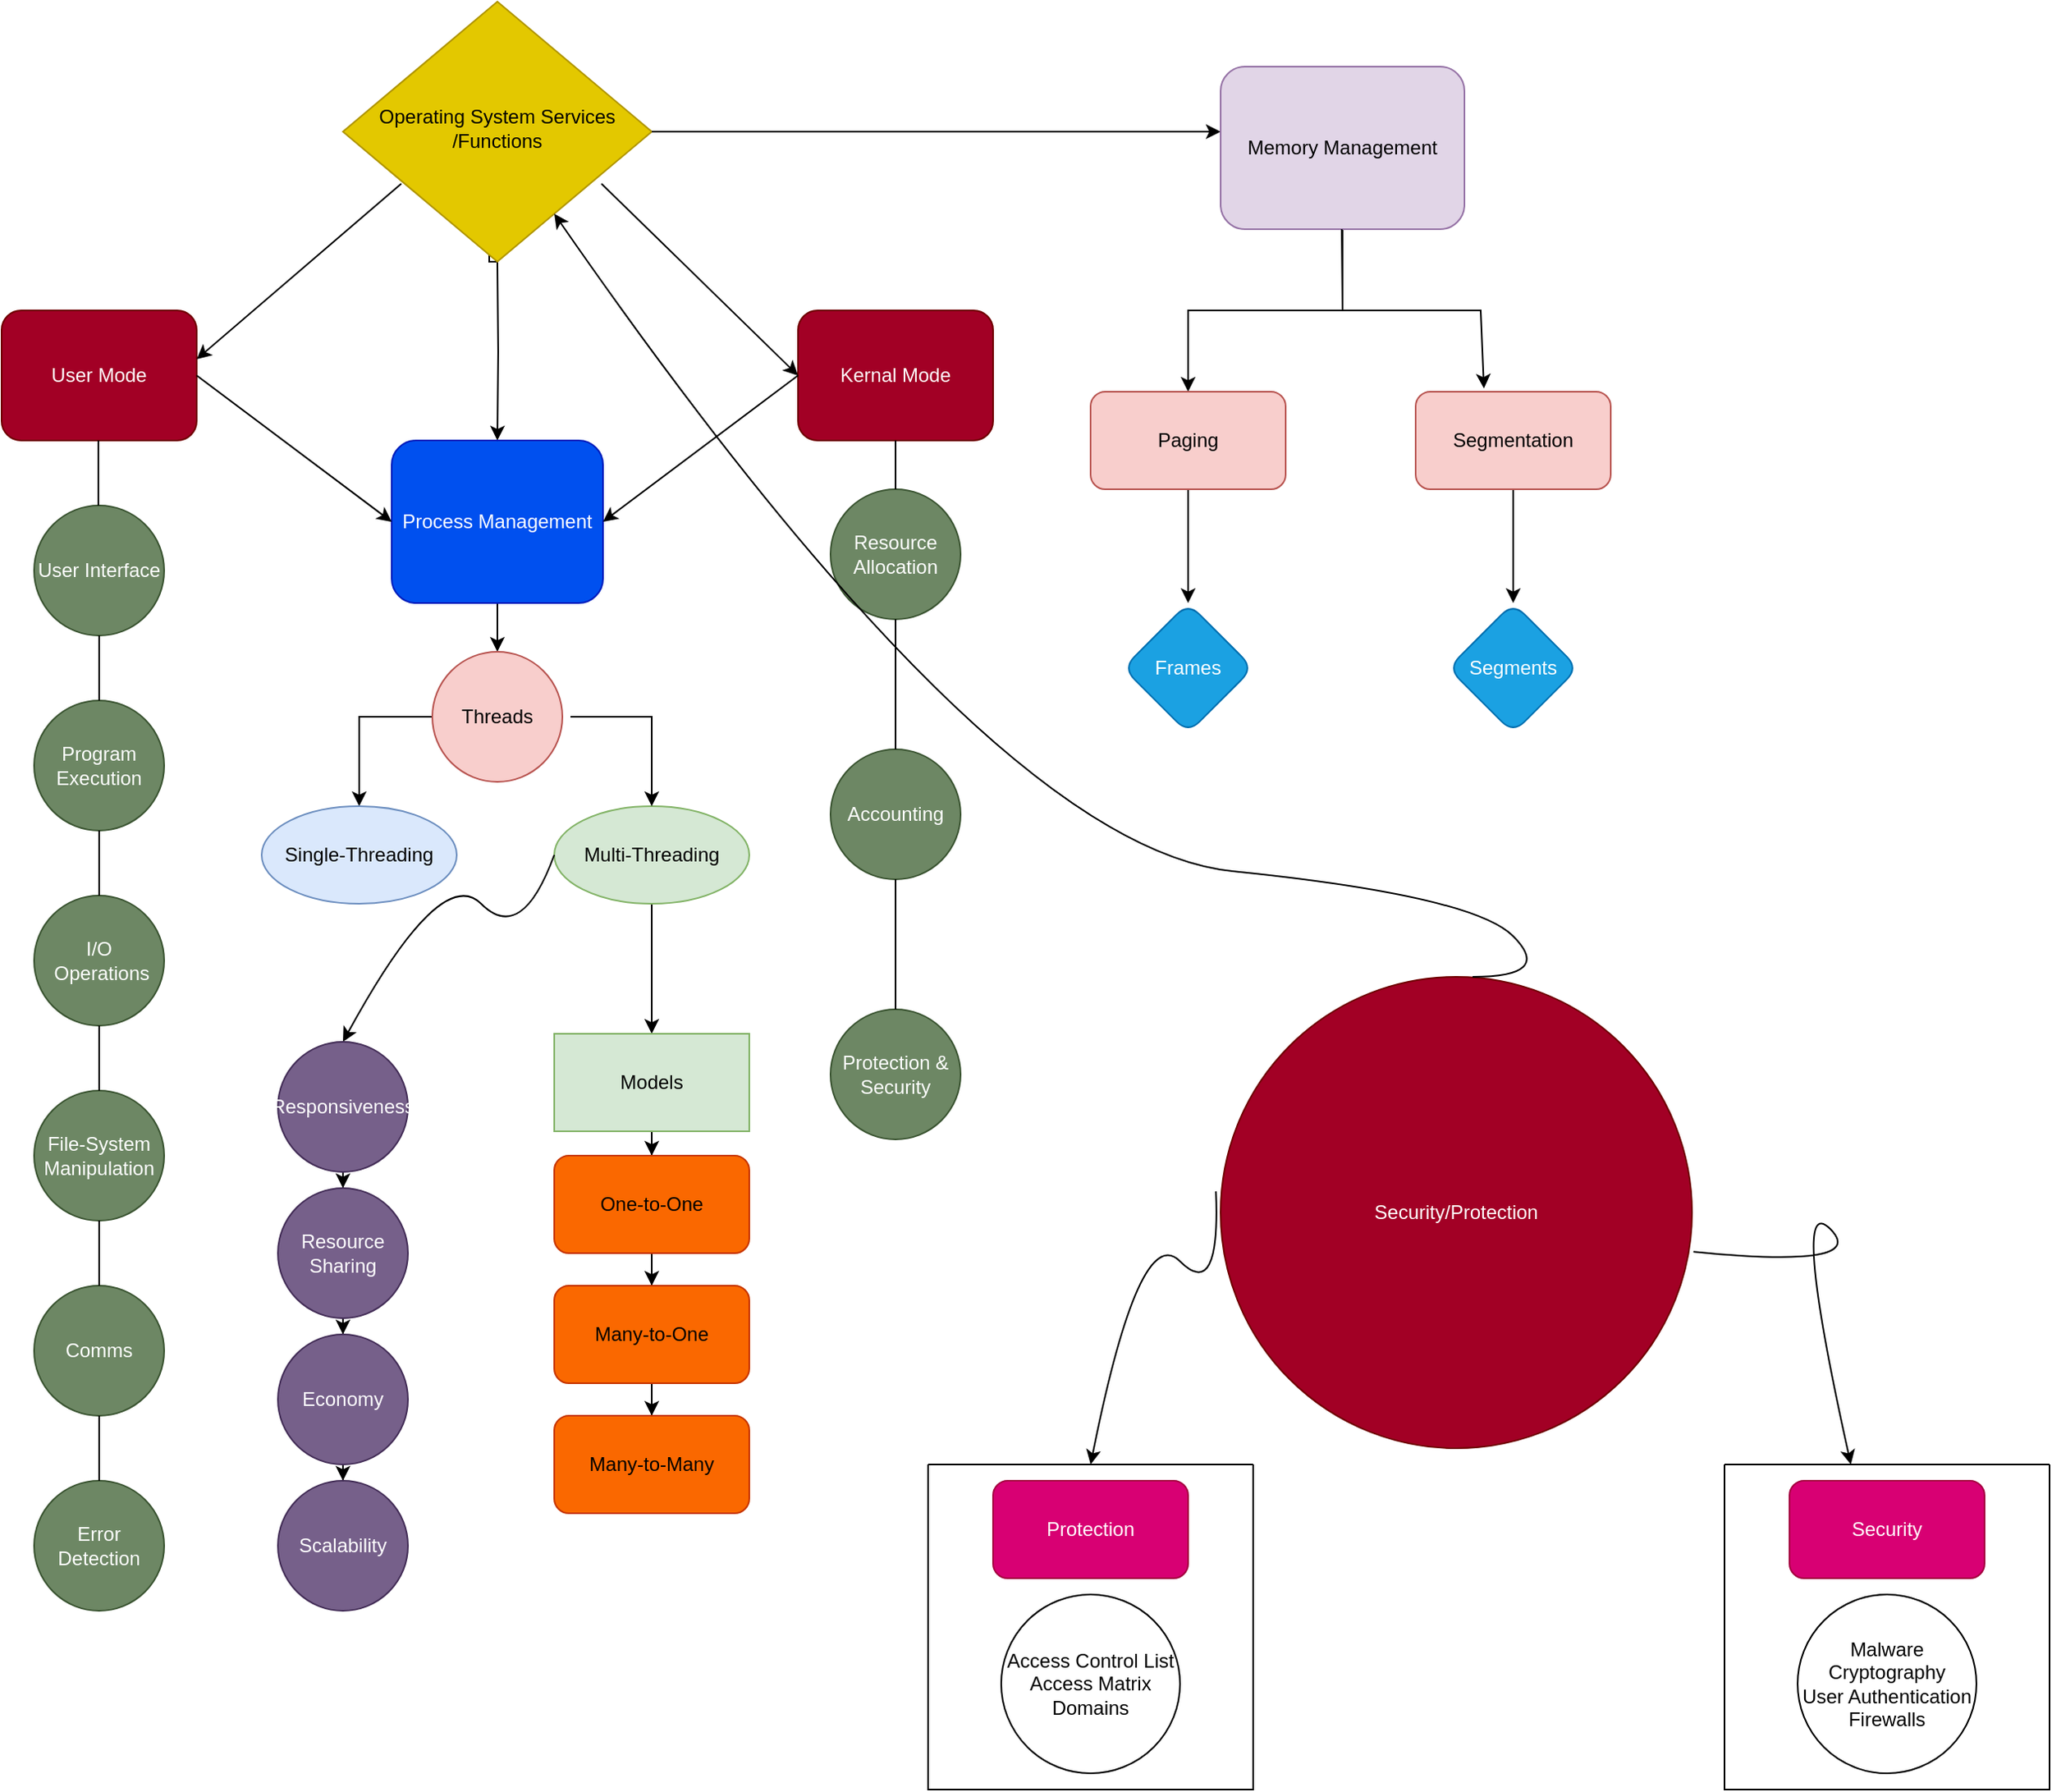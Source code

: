 <mxfile version="20.3.0" type="github">
  <diagram id="C5RBs43oDa-KdzZeNtuy" name="Page-1">
    <mxGraphModel dx="2253" dy="825" grid="1" gridSize="10" guides="1" tooltips="1" connect="1" arrows="1" fold="1" page="1" pageScale="1" pageWidth="827" pageHeight="1169" math="0" shadow="0">
      <root>
        <mxCell id="WIyWlLk6GJQsqaUBKTNV-0" />
        <mxCell id="WIyWlLk6GJQsqaUBKTNV-1" parent="WIyWlLk6GJQsqaUBKTNV-0" />
        <mxCell id="WIyWlLk6GJQsqaUBKTNV-3" value="User Mode" style="rounded=1;whiteSpace=wrap;html=1;fontSize=12;glass=0;strokeWidth=1;shadow=0;fillColor=#a20025;fontColor=#ffffff;strokeColor=#6F0000;" parent="WIyWlLk6GJQsqaUBKTNV-1" vertex="1">
          <mxGeometry x="-670" y="190" width="120" height="80" as="geometry" />
        </mxCell>
        <mxCell id="k30MbdK0GKUEoN4V7Dfp-36" style="edgeStyle=orthogonalEdgeStyle;rounded=0;orthogonalLoop=1;jettySize=auto;html=1;exitX=0.5;exitY=1;exitDx=0;exitDy=0;" parent="WIyWlLk6GJQsqaUBKTNV-1" edge="1">
          <mxGeometry relative="1" as="geometry">
            <mxPoint x="-370" y="140" as="targetPoint" />
            <mxPoint x="-365" y="160" as="sourcePoint" />
          </mxGeometry>
        </mxCell>
        <mxCell id="k30MbdK0GKUEoN4V7Dfp-39" value="" style="edgeStyle=orthogonalEdgeStyle;rounded=0;orthogonalLoop=1;jettySize=auto;html=1;" parent="WIyWlLk6GJQsqaUBKTNV-1" target="k30MbdK0GKUEoN4V7Dfp-38" edge="1">
          <mxGeometry relative="1" as="geometry">
            <mxPoint x="-365" y="160" as="sourcePoint" />
          </mxGeometry>
        </mxCell>
        <mxCell id="WIyWlLk6GJQsqaUBKTNV-10" value="Operating System Services&lt;br&gt;/Functions" style="rhombus;whiteSpace=wrap;html=1;shadow=0;fontFamily=Helvetica;fontSize=12;align=center;strokeWidth=1;spacing=6;spacingTop=-4;fillColor=#e3c800;fontColor=#000000;strokeColor=#B09500;" parent="WIyWlLk6GJQsqaUBKTNV-1" vertex="1">
          <mxGeometry x="-460" width="190" height="160" as="geometry" />
        </mxCell>
        <mxCell id="k30MbdK0GKUEoN4V7Dfp-0" value="" style="endArrow=classic;html=1;rounded=0;exitX=0.189;exitY=0.7;exitDx=0;exitDy=0;exitPerimeter=0;" parent="WIyWlLk6GJQsqaUBKTNV-1" edge="1">
          <mxGeometry width="50" height="50" relative="1" as="geometry">
            <mxPoint x="-424.09" y="112" as="sourcePoint" />
            <mxPoint x="-550" y="220" as="targetPoint" />
            <Array as="points" />
          </mxGeometry>
        </mxCell>
        <mxCell id="k30MbdK0GKUEoN4V7Dfp-1" value="Kernal Mode" style="rounded=1;whiteSpace=wrap;html=1;fillColor=#a20025;fontColor=#ffffff;strokeColor=#6F0000;" parent="WIyWlLk6GJQsqaUBKTNV-1" vertex="1">
          <mxGeometry x="-180" y="190" width="120" height="80" as="geometry" />
        </mxCell>
        <mxCell id="k30MbdK0GKUEoN4V7Dfp-2" value="" style="endArrow=classic;html=1;rounded=0;exitX=0.837;exitY=0.7;exitDx=0;exitDy=0;entryX=0;entryY=0.5;entryDx=0;entryDy=0;exitPerimeter=0;" parent="WIyWlLk6GJQsqaUBKTNV-1" target="k30MbdK0GKUEoN4V7Dfp-1" edge="1">
          <mxGeometry width="50" height="50" relative="1" as="geometry">
            <mxPoint x="-300.97" y="112" as="sourcePoint" />
            <mxPoint x="-40" y="220" as="targetPoint" />
          </mxGeometry>
        </mxCell>
        <mxCell id="k30MbdK0GKUEoN4V7Dfp-3" value="User Interface" style="ellipse;whiteSpace=wrap;html=1;aspect=fixed;fillColor=#6d8764;fontColor=#ffffff;strokeColor=#3A5431;" parent="WIyWlLk6GJQsqaUBKTNV-1" vertex="1">
          <mxGeometry x="-650" y="310" width="80" height="80" as="geometry" />
        </mxCell>
        <mxCell id="k30MbdK0GKUEoN4V7Dfp-4" value="Program Execution" style="ellipse;whiteSpace=wrap;html=1;aspect=fixed;fillColor=#6d8764;fontColor=#ffffff;strokeColor=#3A5431;" parent="WIyWlLk6GJQsqaUBKTNV-1" vertex="1">
          <mxGeometry x="-650" y="430" width="80" height="80" as="geometry" />
        </mxCell>
        <mxCell id="k30MbdK0GKUEoN4V7Dfp-5" value="I/O &amp;nbsp;Operations" style="ellipse;whiteSpace=wrap;html=1;aspect=fixed;fillColor=#6d8764;fontColor=#ffffff;strokeColor=#3A5431;" parent="WIyWlLk6GJQsqaUBKTNV-1" vertex="1">
          <mxGeometry x="-650" y="550" width="80" height="80" as="geometry" />
        </mxCell>
        <mxCell id="k30MbdK0GKUEoN4V7Dfp-6" value="File-System Manipulation" style="ellipse;whiteSpace=wrap;html=1;aspect=fixed;fillColor=#6d8764;fontColor=#ffffff;strokeColor=#3A5431;" parent="WIyWlLk6GJQsqaUBKTNV-1" vertex="1">
          <mxGeometry x="-650" y="670" width="80" height="80" as="geometry" />
        </mxCell>
        <mxCell id="k30MbdK0GKUEoN4V7Dfp-7" value="Comms" style="ellipse;whiteSpace=wrap;html=1;aspect=fixed;fillColor=#6d8764;fontColor=#ffffff;strokeColor=#3A5431;" parent="WIyWlLk6GJQsqaUBKTNV-1" vertex="1">
          <mxGeometry x="-650" y="790" width="80" height="80" as="geometry" />
        </mxCell>
        <mxCell id="k30MbdK0GKUEoN4V7Dfp-8" value="Error Detection" style="ellipse;whiteSpace=wrap;html=1;aspect=fixed;fillColor=#6d8764;fontColor=#ffffff;strokeColor=#3A5431;" parent="WIyWlLk6GJQsqaUBKTNV-1" vertex="1">
          <mxGeometry x="-650" y="910" width="80" height="80" as="geometry" />
        </mxCell>
        <mxCell id="k30MbdK0GKUEoN4V7Dfp-21" value="" style="endArrow=none;html=1;rounded=0;entryX=0.5;entryY=1;entryDx=0;entryDy=0;exitX=0.5;exitY=0;exitDx=0;exitDy=0;" parent="WIyWlLk6GJQsqaUBKTNV-1" edge="1">
          <mxGeometry width="50" height="50" relative="1" as="geometry">
            <mxPoint x="-610.5" y="310" as="sourcePoint" />
            <mxPoint x="-610.5" y="270" as="targetPoint" />
          </mxGeometry>
        </mxCell>
        <mxCell id="k30MbdK0GKUEoN4V7Dfp-23" value="" style="endArrow=none;html=1;rounded=0;entryX=0.5;entryY=1;entryDx=0;entryDy=0;exitX=0.5;exitY=0;exitDx=0;exitDy=0;" parent="WIyWlLk6GJQsqaUBKTNV-1" source="k30MbdK0GKUEoN4V7Dfp-4" target="k30MbdK0GKUEoN4V7Dfp-3" edge="1">
          <mxGeometry width="50" height="50" relative="1" as="geometry">
            <mxPoint x="-600" y="410" as="sourcePoint" />
            <mxPoint x="-600" y="370" as="targetPoint" />
          </mxGeometry>
        </mxCell>
        <mxCell id="k30MbdK0GKUEoN4V7Dfp-26" value="" style="endArrow=none;html=1;rounded=0;" parent="WIyWlLk6GJQsqaUBKTNV-1" source="k30MbdK0GKUEoN4V7Dfp-6" edge="1">
          <mxGeometry width="50" height="50" relative="1" as="geometry">
            <mxPoint x="-660" y="680" as="sourcePoint" />
            <mxPoint x="-610" y="630" as="targetPoint" />
          </mxGeometry>
        </mxCell>
        <mxCell id="k30MbdK0GKUEoN4V7Dfp-27" value="" style="endArrow=none;html=1;rounded=0;exitX=0.5;exitY=0;exitDx=0;exitDy=0;" parent="WIyWlLk6GJQsqaUBKTNV-1" source="k30MbdK0GKUEoN4V7Dfp-7" edge="1">
          <mxGeometry width="50" height="50" relative="1" as="geometry">
            <mxPoint x="-660" y="800" as="sourcePoint" />
            <mxPoint x="-610" y="750" as="targetPoint" />
          </mxGeometry>
        </mxCell>
        <mxCell id="k30MbdK0GKUEoN4V7Dfp-28" value="" style="endArrow=none;html=1;rounded=0;exitX=0.5;exitY=0;exitDx=0;exitDy=0;entryX=0.5;entryY=1;entryDx=0;entryDy=0;" parent="WIyWlLk6GJQsqaUBKTNV-1" source="k30MbdK0GKUEoN4V7Dfp-5" target="k30MbdK0GKUEoN4V7Dfp-4" edge="1">
          <mxGeometry width="50" height="50" relative="1" as="geometry">
            <mxPoint x="-750" y="630" as="sourcePoint" />
            <mxPoint x="-600" y="510" as="targetPoint" />
          </mxGeometry>
        </mxCell>
        <mxCell id="k30MbdK0GKUEoN4V7Dfp-29" value="" style="endArrow=none;html=1;rounded=0;exitX=0.5;exitY=0;exitDx=0;exitDy=0;" parent="WIyWlLk6GJQsqaUBKTNV-1" edge="1">
          <mxGeometry width="50" height="50" relative="1" as="geometry">
            <mxPoint x="-610" y="910" as="sourcePoint" />
            <mxPoint x="-610" y="870" as="targetPoint" />
          </mxGeometry>
        </mxCell>
        <mxCell id="k30MbdK0GKUEoN4V7Dfp-30" value="Resource Allocation" style="ellipse;whiteSpace=wrap;html=1;aspect=fixed;fillColor=#6d8764;fontColor=#ffffff;strokeColor=#3A5431;" parent="WIyWlLk6GJQsqaUBKTNV-1" vertex="1">
          <mxGeometry x="-160" y="300" width="80" height="80" as="geometry" />
        </mxCell>
        <mxCell id="k30MbdK0GKUEoN4V7Dfp-31" value="Accounting" style="ellipse;whiteSpace=wrap;html=1;aspect=fixed;fillColor=#6d8764;fontColor=#ffffff;strokeColor=#3A5431;" parent="WIyWlLk6GJQsqaUBKTNV-1" vertex="1">
          <mxGeometry x="-160" y="460" width="80" height="80" as="geometry" />
        </mxCell>
        <mxCell id="k30MbdK0GKUEoN4V7Dfp-32" value="Protection &amp;amp; Security" style="ellipse;whiteSpace=wrap;html=1;aspect=fixed;fillColor=#6d8764;fontColor=#ffffff;strokeColor=#3A5431;" parent="WIyWlLk6GJQsqaUBKTNV-1" vertex="1">
          <mxGeometry x="-160" y="620" width="80" height="80" as="geometry" />
        </mxCell>
        <mxCell id="k30MbdK0GKUEoN4V7Dfp-33" value="" style="endArrow=none;html=1;rounded=0;entryX=0.5;entryY=1;entryDx=0;entryDy=0;exitX=0.5;exitY=0;exitDx=0;exitDy=0;" parent="WIyWlLk6GJQsqaUBKTNV-1" source="k30MbdK0GKUEoN4V7Dfp-30" target="k30MbdK0GKUEoN4V7Dfp-1" edge="1">
          <mxGeometry width="50" height="50" relative="1" as="geometry">
            <mxPoint x="80" y="230" as="sourcePoint" />
            <mxPoint x="110" y="180" as="targetPoint" />
          </mxGeometry>
        </mxCell>
        <mxCell id="k30MbdK0GKUEoN4V7Dfp-34" value="" style="endArrow=none;html=1;rounded=0;entryX=0.5;entryY=1;entryDx=0;entryDy=0;exitX=0.5;exitY=0;exitDx=0;exitDy=0;" parent="WIyWlLk6GJQsqaUBKTNV-1" source="k30MbdK0GKUEoN4V7Dfp-31" target="k30MbdK0GKUEoN4V7Dfp-30" edge="1">
          <mxGeometry width="50" height="50" relative="1" as="geometry">
            <mxPoint x="-140" y="460" as="sourcePoint" />
            <mxPoint x="-90" y="410" as="targetPoint" />
          </mxGeometry>
        </mxCell>
        <mxCell id="k30MbdK0GKUEoN4V7Dfp-35" value="" style="endArrow=none;html=1;rounded=0;entryX=0.5;entryY=1;entryDx=0;entryDy=0;exitX=0.5;exitY=0;exitDx=0;exitDy=0;" parent="WIyWlLk6GJQsqaUBKTNV-1" target="k30MbdK0GKUEoN4V7Dfp-31" edge="1">
          <mxGeometry width="50" height="50" relative="1" as="geometry">
            <mxPoint x="-120" y="620" as="sourcePoint" />
            <mxPoint x="-90" y="570" as="targetPoint" />
          </mxGeometry>
        </mxCell>
        <mxCell id="k30MbdK0GKUEoN4V7Dfp-44" value="" style="edgeStyle=orthogonalEdgeStyle;rounded=0;orthogonalLoop=1;jettySize=auto;html=1;" parent="WIyWlLk6GJQsqaUBKTNV-1" source="k30MbdK0GKUEoN4V7Dfp-38" target="k30MbdK0GKUEoN4V7Dfp-40" edge="1">
          <mxGeometry relative="1" as="geometry" />
        </mxCell>
        <mxCell id="k30MbdK0GKUEoN4V7Dfp-38" value="Process Management" style="rounded=1;whiteSpace=wrap;html=1;fillColor=#0050ef;fontColor=#ffffff;strokeColor=#001DBC;" parent="WIyWlLk6GJQsqaUBKTNV-1" vertex="1">
          <mxGeometry x="-430" y="270" width="130" height="100" as="geometry" />
        </mxCell>
        <mxCell id="k30MbdK0GKUEoN4V7Dfp-46" value="" style="edgeStyle=orthogonalEdgeStyle;rounded=0;orthogonalLoop=1;jettySize=auto;html=1;exitX=0;exitY=0.5;exitDx=0;exitDy=0;" parent="WIyWlLk6GJQsqaUBKTNV-1" source="k30MbdK0GKUEoN4V7Dfp-40" target="k30MbdK0GKUEoN4V7Dfp-45" edge="1">
          <mxGeometry relative="1" as="geometry">
            <mxPoint x="-450" y="475" as="sourcePoint" />
          </mxGeometry>
        </mxCell>
        <mxCell id="k30MbdK0GKUEoN4V7Dfp-40" value="Threads" style="ellipse;whiteSpace=wrap;html=1;aspect=fixed;fillColor=#f8cecc;strokeColor=#b85450;" parent="WIyWlLk6GJQsqaUBKTNV-1" vertex="1">
          <mxGeometry x="-405" y="400" width="80" height="80" as="geometry" />
        </mxCell>
        <mxCell id="k30MbdK0GKUEoN4V7Dfp-45" value="Single-Threading" style="ellipse;whiteSpace=wrap;html=1;fillColor=#dae8fc;strokeColor=#6c8ebf;" parent="WIyWlLk6GJQsqaUBKTNV-1" vertex="1">
          <mxGeometry x="-510" y="495" width="120" height="60" as="geometry" />
        </mxCell>
        <mxCell id="k30MbdK0GKUEoN4V7Dfp-61" value="" style="edgeStyle=orthogonalEdgeStyle;rounded=0;orthogonalLoop=1;jettySize=auto;html=1;" parent="WIyWlLk6GJQsqaUBKTNV-1" source="k30MbdK0GKUEoN4V7Dfp-47" target="k30MbdK0GKUEoN4V7Dfp-60" edge="1">
          <mxGeometry relative="1" as="geometry" />
        </mxCell>
        <mxCell id="k30MbdK0GKUEoN4V7Dfp-47" value="Multi-Threading" style="ellipse;whiteSpace=wrap;html=1;fillColor=#d5e8d4;strokeColor=#82b366;" parent="WIyWlLk6GJQsqaUBKTNV-1" vertex="1">
          <mxGeometry x="-330" y="495" width="120" height="60" as="geometry" />
        </mxCell>
        <mxCell id="k30MbdK0GKUEoN4V7Dfp-55" value="" style="endArrow=classic;html=1;rounded=0;entryX=0;entryY=0.5;entryDx=0;entryDy=0;" parent="WIyWlLk6GJQsqaUBKTNV-1" target="k30MbdK0GKUEoN4V7Dfp-38" edge="1">
          <mxGeometry width="50" height="50" relative="1" as="geometry">
            <mxPoint x="-550" y="230" as="sourcePoint" />
            <mxPoint x="-500" y="180" as="targetPoint" />
          </mxGeometry>
        </mxCell>
        <mxCell id="k30MbdK0GKUEoN4V7Dfp-56" value="" style="endArrow=classic;html=1;rounded=0;exitX=0;exitY=0.5;exitDx=0;exitDy=0;entryX=1;entryY=0.5;entryDx=0;entryDy=0;" parent="WIyWlLk6GJQsqaUBKTNV-1" source="k30MbdK0GKUEoN4V7Dfp-1" target="k30MbdK0GKUEoN4V7Dfp-38" edge="1">
          <mxGeometry width="50" height="50" relative="1" as="geometry">
            <mxPoint x="-250" y="310" as="sourcePoint" />
            <mxPoint x="-200" y="260" as="targetPoint" />
          </mxGeometry>
        </mxCell>
        <mxCell id="k30MbdK0GKUEoN4V7Dfp-59" value="" style="edgeStyle=orthogonalEdgeStyle;rounded=0;orthogonalLoop=1;jettySize=auto;html=1;entryX=0.5;entryY=0;entryDx=0;entryDy=0;" parent="WIyWlLk6GJQsqaUBKTNV-1" target="k30MbdK0GKUEoN4V7Dfp-47" edge="1">
          <mxGeometry relative="1" as="geometry">
            <mxPoint x="-320" y="440" as="sourcePoint" />
            <mxPoint x="-355" y="495" as="targetPoint" />
            <Array as="points">
              <mxPoint x="-270" y="440" />
            </Array>
          </mxGeometry>
        </mxCell>
        <mxCell id="k30MbdK0GKUEoN4V7Dfp-73" value="" style="edgeStyle=orthogonalEdgeStyle;rounded=0;orthogonalLoop=1;jettySize=auto;html=1;" parent="WIyWlLk6GJQsqaUBKTNV-1" source="k30MbdK0GKUEoN4V7Dfp-60" target="k30MbdK0GKUEoN4V7Dfp-72" edge="1">
          <mxGeometry relative="1" as="geometry" />
        </mxCell>
        <mxCell id="k30MbdK0GKUEoN4V7Dfp-60" value="Models" style="whiteSpace=wrap;html=1;fillColor=#d5e8d4;strokeColor=#82b366;" parent="WIyWlLk6GJQsqaUBKTNV-1" vertex="1">
          <mxGeometry x="-330" y="635" width="120" height="60" as="geometry" />
        </mxCell>
        <mxCell id="k30MbdK0GKUEoN4V7Dfp-63" value="" style="curved=1;endArrow=classic;html=1;rounded=0;exitX=0;exitY=0.5;exitDx=0;exitDy=0;" parent="WIyWlLk6GJQsqaUBKTNV-1" source="k30MbdK0GKUEoN4V7Dfp-47" edge="1">
          <mxGeometry width="50" height="50" relative="1" as="geometry">
            <mxPoint x="-400" y="580" as="sourcePoint" />
            <mxPoint x="-460" y="640" as="targetPoint" />
            <Array as="points">
              <mxPoint x="-350" y="580" />
              <mxPoint x="-400" y="530" />
            </Array>
          </mxGeometry>
        </mxCell>
        <mxCell id="k30MbdK0GKUEoN4V7Dfp-67" value="" style="edgeStyle=orthogonalEdgeStyle;rounded=0;orthogonalLoop=1;jettySize=auto;html=1;" parent="WIyWlLk6GJQsqaUBKTNV-1" source="k30MbdK0GKUEoN4V7Dfp-65" target="k30MbdK0GKUEoN4V7Dfp-66" edge="1">
          <mxGeometry relative="1" as="geometry" />
        </mxCell>
        <mxCell id="k30MbdK0GKUEoN4V7Dfp-65" value="Responsiveness" style="ellipse;whiteSpace=wrap;html=1;aspect=fixed;fillColor=#76608a;fontColor=#ffffff;strokeColor=#432D57;" parent="WIyWlLk6GJQsqaUBKTNV-1" vertex="1">
          <mxGeometry x="-500" y="640" width="80" height="80" as="geometry" />
        </mxCell>
        <mxCell id="k30MbdK0GKUEoN4V7Dfp-69" value="" style="edgeStyle=orthogonalEdgeStyle;rounded=0;orthogonalLoop=1;jettySize=auto;html=1;" parent="WIyWlLk6GJQsqaUBKTNV-1" source="k30MbdK0GKUEoN4V7Dfp-66" target="k30MbdK0GKUEoN4V7Dfp-68" edge="1">
          <mxGeometry relative="1" as="geometry" />
        </mxCell>
        <mxCell id="k30MbdK0GKUEoN4V7Dfp-66" value="Resource Sharing" style="ellipse;whiteSpace=wrap;html=1;aspect=fixed;fillColor=#76608a;fontColor=#ffffff;strokeColor=#432D57;" parent="WIyWlLk6GJQsqaUBKTNV-1" vertex="1">
          <mxGeometry x="-500" y="730" width="80" height="80" as="geometry" />
        </mxCell>
        <mxCell id="k30MbdK0GKUEoN4V7Dfp-71" value="" style="edgeStyle=orthogonalEdgeStyle;rounded=0;orthogonalLoop=1;jettySize=auto;html=1;" parent="WIyWlLk6GJQsqaUBKTNV-1" source="k30MbdK0GKUEoN4V7Dfp-68" target="k30MbdK0GKUEoN4V7Dfp-70" edge="1">
          <mxGeometry relative="1" as="geometry" />
        </mxCell>
        <mxCell id="k30MbdK0GKUEoN4V7Dfp-68" value="Economy" style="ellipse;whiteSpace=wrap;html=1;aspect=fixed;fillColor=#76608a;fontColor=#ffffff;strokeColor=#432D57;" parent="WIyWlLk6GJQsqaUBKTNV-1" vertex="1">
          <mxGeometry x="-500" y="820" width="80" height="80" as="geometry" />
        </mxCell>
        <mxCell id="k30MbdK0GKUEoN4V7Dfp-70" value="Scalability" style="ellipse;whiteSpace=wrap;html=1;aspect=fixed;fillColor=#76608a;fontColor=#ffffff;strokeColor=#432D57;" parent="WIyWlLk6GJQsqaUBKTNV-1" vertex="1">
          <mxGeometry x="-500" y="910" width="80" height="80" as="geometry" />
        </mxCell>
        <mxCell id="k30MbdK0GKUEoN4V7Dfp-75" value="" style="edgeStyle=orthogonalEdgeStyle;rounded=0;orthogonalLoop=1;jettySize=auto;html=1;" parent="WIyWlLk6GJQsqaUBKTNV-1" source="k30MbdK0GKUEoN4V7Dfp-72" target="k30MbdK0GKUEoN4V7Dfp-74" edge="1">
          <mxGeometry relative="1" as="geometry" />
        </mxCell>
        <mxCell id="k30MbdK0GKUEoN4V7Dfp-72" value="One-to-One" style="rounded=1;whiteSpace=wrap;html=1;fillColor=#fa6800;strokeColor=#C73500;fontColor=#000000;" parent="WIyWlLk6GJQsqaUBKTNV-1" vertex="1">
          <mxGeometry x="-330" y="710" width="120" height="60" as="geometry" />
        </mxCell>
        <mxCell id="k30MbdK0GKUEoN4V7Dfp-77" value="" style="edgeStyle=orthogonalEdgeStyle;rounded=0;orthogonalLoop=1;jettySize=auto;html=1;" parent="WIyWlLk6GJQsqaUBKTNV-1" source="k30MbdK0GKUEoN4V7Dfp-74" target="k30MbdK0GKUEoN4V7Dfp-76" edge="1">
          <mxGeometry relative="1" as="geometry" />
        </mxCell>
        <mxCell id="k30MbdK0GKUEoN4V7Dfp-74" value="Many-to-One" style="rounded=1;whiteSpace=wrap;html=1;fillColor=#fa6800;strokeColor=#C73500;fontColor=#000000;" parent="WIyWlLk6GJQsqaUBKTNV-1" vertex="1">
          <mxGeometry x="-330" y="790" width="120" height="60" as="geometry" />
        </mxCell>
        <mxCell id="k30MbdK0GKUEoN4V7Dfp-76" value="Many-to-Many" style="rounded=1;whiteSpace=wrap;html=1;fillColor=#fa6800;strokeColor=#C73500;fontColor=#000000;" parent="WIyWlLk6GJQsqaUBKTNV-1" vertex="1">
          <mxGeometry x="-330" y="870" width="120" height="60" as="geometry" />
        </mxCell>
        <mxCell id="d_QGDKnlbCq9xq2XErnj-0" value="" style="endArrow=classic;html=1;rounded=0;exitX=1;exitY=0.5;exitDx=0;exitDy=0;" parent="WIyWlLk6GJQsqaUBKTNV-1" source="WIyWlLk6GJQsqaUBKTNV-10" edge="1">
          <mxGeometry width="50" height="50" relative="1" as="geometry">
            <mxPoint x="-290" y="110" as="sourcePoint" />
            <mxPoint x="80" y="80" as="targetPoint" />
          </mxGeometry>
        </mxCell>
        <mxCell id="d_QGDKnlbCq9xq2XErnj-3" value="" style="edgeStyle=orthogonalEdgeStyle;rounded=0;orthogonalLoop=1;jettySize=auto;html=1;" parent="WIyWlLk6GJQsqaUBKTNV-1" source="d_QGDKnlbCq9xq2XErnj-1" target="d_QGDKnlbCq9xq2XErnj-2" edge="1">
          <mxGeometry relative="1" as="geometry" />
        </mxCell>
        <mxCell id="d_QGDKnlbCq9xq2XErnj-1" value="Memory Management" style="rounded=1;whiteSpace=wrap;html=1;fillColor=#e1d5e7;strokeColor=#9673a6;" parent="WIyWlLk6GJQsqaUBKTNV-1" vertex="1">
          <mxGeometry x="80" y="40" width="150" height="100" as="geometry" />
        </mxCell>
        <mxCell id="d_QGDKnlbCq9xq2XErnj-10" value="" style="edgeStyle=orthogonalEdgeStyle;rounded=0;orthogonalLoop=1;jettySize=auto;html=1;" parent="WIyWlLk6GJQsqaUBKTNV-1" source="d_QGDKnlbCq9xq2XErnj-2" target="d_QGDKnlbCq9xq2XErnj-9" edge="1">
          <mxGeometry relative="1" as="geometry" />
        </mxCell>
        <mxCell id="d_QGDKnlbCq9xq2XErnj-2" value="Paging" style="whiteSpace=wrap;html=1;rounded=1;fillColor=#f8cecc;strokeColor=#b85450;" parent="WIyWlLk6GJQsqaUBKTNV-1" vertex="1">
          <mxGeometry y="240" width="120" height="60" as="geometry" />
        </mxCell>
        <mxCell id="d_QGDKnlbCq9xq2XErnj-12" value="" style="edgeStyle=orthogonalEdgeStyle;rounded=0;orthogonalLoop=1;jettySize=auto;html=1;" parent="WIyWlLk6GJQsqaUBKTNV-1" source="d_QGDKnlbCq9xq2XErnj-7" target="d_QGDKnlbCq9xq2XErnj-11" edge="1">
          <mxGeometry relative="1" as="geometry" />
        </mxCell>
        <mxCell id="d_QGDKnlbCq9xq2XErnj-7" value="Segmentation" style="rounded=1;whiteSpace=wrap;html=1;fillColor=#f8cecc;strokeColor=#b85450;" parent="WIyWlLk6GJQsqaUBKTNV-1" vertex="1">
          <mxGeometry x="200" y="240" width="120" height="60" as="geometry" />
        </mxCell>
        <mxCell id="d_QGDKnlbCq9xq2XErnj-8" value="" style="endArrow=classic;html=1;rounded=0;entryX=0.35;entryY=-0.033;entryDx=0;entryDy=0;entryPerimeter=0;" parent="WIyWlLk6GJQsqaUBKTNV-1" target="d_QGDKnlbCq9xq2XErnj-7" edge="1">
          <mxGeometry width="50" height="50" relative="1" as="geometry">
            <mxPoint x="154.5" y="140" as="sourcePoint" />
            <mxPoint x="330" y="190" as="targetPoint" />
            <Array as="points">
              <mxPoint x="155" y="190" />
              <mxPoint x="240" y="190" />
            </Array>
          </mxGeometry>
        </mxCell>
        <mxCell id="d_QGDKnlbCq9xq2XErnj-9" value="Frames" style="rhombus;whiteSpace=wrap;html=1;fillColor=#1ba1e2;strokeColor=#006EAF;rounded=1;fontColor=#ffffff;" parent="WIyWlLk6GJQsqaUBKTNV-1" vertex="1">
          <mxGeometry x="20" y="370" width="80" height="80" as="geometry" />
        </mxCell>
        <mxCell id="d_QGDKnlbCq9xq2XErnj-11" value="Segments" style="rhombus;whiteSpace=wrap;html=1;fillColor=#1ba1e2;strokeColor=#006EAF;rounded=1;fontColor=#ffffff;" parent="WIyWlLk6GJQsqaUBKTNV-1" vertex="1">
          <mxGeometry x="220" y="370" width="80" height="80" as="geometry" />
        </mxCell>
        <mxCell id="NsaP3ZAXJSTAhRYXwvvh-0" value="Security/Protection" style="ellipse;whiteSpace=wrap;html=1;aspect=fixed;fillColor=#a20025;strokeColor=#6F0000;fontColor=#ffffff;" vertex="1" parent="WIyWlLk6GJQsqaUBKTNV-1">
          <mxGeometry x="80" y="600" width="290" height="290" as="geometry" />
        </mxCell>
        <mxCell id="NsaP3ZAXJSTAhRYXwvvh-2" value="" style="curved=1;endArrow=classic;html=1;rounded=0;" edge="1" parent="WIyWlLk6GJQsqaUBKTNV-1" target="WIyWlLk6GJQsqaUBKTNV-10">
          <mxGeometry width="50" height="50" relative="1" as="geometry">
            <mxPoint x="235" y="600" as="sourcePoint" />
            <mxPoint x="-270" y="320" as="targetPoint" />
            <Array as="points">
              <mxPoint x="285" y="600" />
              <mxPoint x="235" y="550" />
              <mxPoint x="-60" y="520" />
            </Array>
          </mxGeometry>
        </mxCell>
        <mxCell id="NsaP3ZAXJSTAhRYXwvvh-4" value="" style="curved=1;endArrow=classic;html=1;rounded=0;exitX=-0.01;exitY=0.455;exitDx=0;exitDy=0;exitPerimeter=0;" edge="1" parent="WIyWlLk6GJQsqaUBKTNV-1" source="NsaP3ZAXJSTAhRYXwvvh-0">
          <mxGeometry width="50" height="50" relative="1" as="geometry">
            <mxPoint x="30" y="800" as="sourcePoint" />
            <mxPoint y="900" as="targetPoint" />
            <Array as="points">
              <mxPoint x="80" y="800" />
              <mxPoint x="30" y="750" />
            </Array>
          </mxGeometry>
        </mxCell>
        <mxCell id="NsaP3ZAXJSTAhRYXwvvh-5" value="" style="curved=1;endArrow=classic;html=1;rounded=0;exitX=1.003;exitY=0.583;exitDx=0;exitDy=0;exitPerimeter=0;" edge="1" parent="WIyWlLk6GJQsqaUBKTNV-1" source="NsaP3ZAXJSTAhRYXwvvh-0" target="NsaP3ZAXJSTAhRYXwvvh-6">
          <mxGeometry width="50" height="50" relative="1" as="geometry">
            <mxPoint x="430" y="780" as="sourcePoint" />
            <mxPoint x="510" y="890" as="targetPoint" />
            <Array as="points">
              <mxPoint x="480" y="780" />
              <mxPoint x="430" y="730" />
            </Array>
          </mxGeometry>
        </mxCell>
        <mxCell id="NsaP3ZAXJSTAhRYXwvvh-6" value="" style="swimlane;startSize=0;" vertex="1" parent="WIyWlLk6GJQsqaUBKTNV-1">
          <mxGeometry x="390" y="900" width="200" height="200" as="geometry" />
        </mxCell>
        <mxCell id="NsaP3ZAXJSTAhRYXwvvh-9" value="Security" style="rounded=1;whiteSpace=wrap;html=1;fillColor=#d80073;fontColor=#ffffff;strokeColor=#A50040;" vertex="1" parent="NsaP3ZAXJSTAhRYXwvvh-6">
          <mxGeometry x="40" y="10" width="120" height="60" as="geometry" />
        </mxCell>
        <mxCell id="NsaP3ZAXJSTAhRYXwvvh-11" value="Malware&lt;br&gt;Cryptography&lt;br&gt;User Authentication&lt;br&gt;Firewalls" style="ellipse;whiteSpace=wrap;html=1;aspect=fixed;" vertex="1" parent="NsaP3ZAXJSTAhRYXwvvh-6">
          <mxGeometry x="45" y="80" width="110" height="110" as="geometry" />
        </mxCell>
        <mxCell id="NsaP3ZAXJSTAhRYXwvvh-7" value="" style="swimlane;startSize=0;" vertex="1" parent="WIyWlLk6GJQsqaUBKTNV-1">
          <mxGeometry x="-100" y="900" width="200" height="200" as="geometry" />
        </mxCell>
        <mxCell id="NsaP3ZAXJSTAhRYXwvvh-8" value="Protection" style="rounded=1;whiteSpace=wrap;html=1;fillColor=#d80073;fontColor=#ffffff;strokeColor=#A50040;" vertex="1" parent="NsaP3ZAXJSTAhRYXwvvh-7">
          <mxGeometry x="40" y="10" width="120" height="60" as="geometry" />
        </mxCell>
        <mxCell id="NsaP3ZAXJSTAhRYXwvvh-10" value="Access Control List&lt;br&gt;Access Matrix&lt;br&gt;Domains" style="ellipse;whiteSpace=wrap;html=1;aspect=fixed;" vertex="1" parent="NsaP3ZAXJSTAhRYXwvvh-7">
          <mxGeometry x="45" y="80" width="110" height="110" as="geometry" />
        </mxCell>
      </root>
    </mxGraphModel>
  </diagram>
</mxfile>

